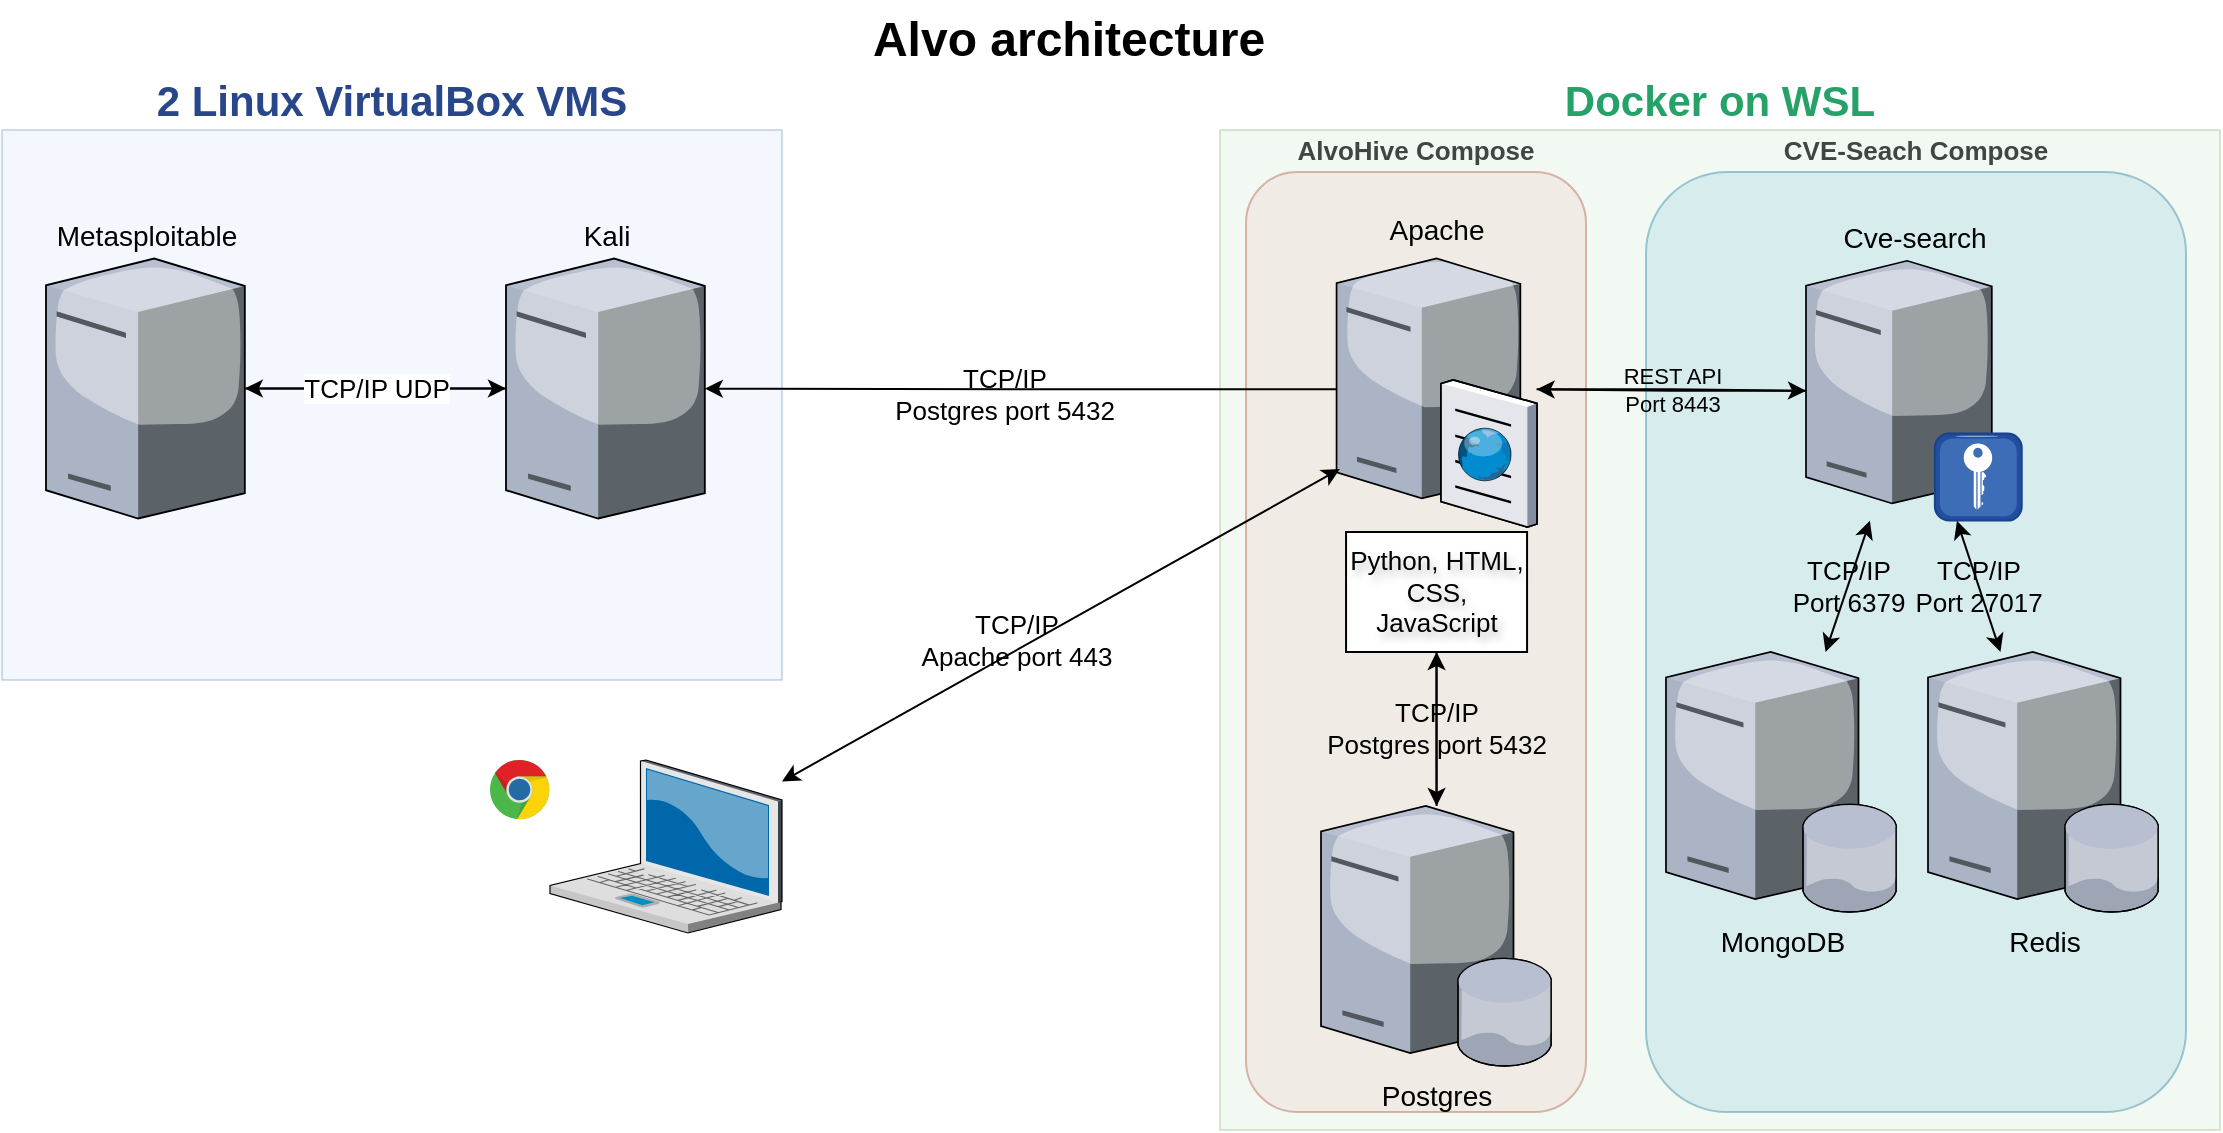 <mxfile version="24.6.2" type="device">
  <diagram name="Page-1" id="e3a06f82-3646-2815-327d-82caf3d4e204">
    <mxGraphModel dx="1821" dy="657" grid="1" gridSize="10" guides="1" tooltips="1" connect="1" arrows="1" fold="1" page="1" pageScale="1.5" pageWidth="1169" pageHeight="827" background="none" math="0" shadow="0">
      <root>
        <mxCell id="0" style=";html=1;" />
        <mxCell id="1" style=";html=1;" parent="0" />
        <mxCell id="NxJ2Amh68cbNFl4zd6if-7" value="AlvoHive Compose" style="rounded=1;whiteSpace=wrap;html=1;fillColor=#fad9d5;strokeColor=#ae4132;opacity=50;labelPosition=center;verticalLabelPosition=top;align=center;verticalAlign=bottom;fontStyle=1;fontSize=13;" parent="1" vertex="1">
          <mxGeometry x="850" y="126" width="170" height="470" as="geometry" />
        </mxCell>
        <mxCell id="NxJ2Amh68cbNFl4zd6if-5" value="CVE-Seach Compose" style="rounded=1;whiteSpace=wrap;html=1;fillColor=#b1ddf0;strokeColor=#10739e;opacity=50;labelPosition=center;verticalLabelPosition=top;align=center;verticalAlign=bottom;fontStyle=1;fontSize=13;" parent="1" vertex="1">
          <mxGeometry x="1050" y="126" width="270" height="470" as="geometry" />
        </mxCell>
        <mxCell id="jbzTZwGT330Ku82LHtjQ-9" value="2 Linux VirtualBox VMS" style="whiteSpace=wrap;html=1;fillColor=#dae8fc;strokeColor=#6c8ebf;opacity=30;labelPosition=center;verticalLabelPosition=top;align=center;verticalAlign=bottom;fontSize=21;fontStyle=1;fontColor=#27478a;imageAspect=0;" parent="1" vertex="1">
          <mxGeometry x="228" y="105" width="390" height="275" as="geometry" />
        </mxCell>
        <mxCell id="jbzTZwGT330Ku82LHtjQ-8" value="Docker on WSL" style="whiteSpace=wrap;html=1;aspect=fixed;fillColor=#d5e8d4;strokeColor=#82b366;opacity=30;labelPosition=center;verticalLabelPosition=top;align=center;verticalAlign=bottom;fontSize=21;fontColor=#26a269;fontStyle=1" parent="1" vertex="1">
          <mxGeometry x="837" y="105" width="500" height="500" as="geometry" />
        </mxCell>
        <mxCell id="jbzTZwGT330Ku82LHtjQ-19" style="edgeStyle=orthogonalEdgeStyle;rounded=0;orthogonalLoop=1;jettySize=auto;html=1;" parent="1" source="6a7d8f32e03d9370-15" target="jbzTZwGT330Ku82LHtjQ-1" edge="1">
          <mxGeometry relative="1" as="geometry" />
        </mxCell>
        <mxCell id="jbzTZwGT330Ku82LHtjQ-24" style="edgeStyle=orthogonalEdgeStyle;rounded=0;orthogonalLoop=1;jettySize=auto;html=1;" parent="1" source="6a7d8f32e03d9370-15" target="jbzTZwGT330Ku82LHtjQ-3" edge="1">
          <mxGeometry relative="1" as="geometry" />
        </mxCell>
        <mxCell id="NxJ2Amh68cbNFl4zd6if-1" value="TCP/IP&lt;br style=&quot;font-size: 13px;&quot;&gt;&lt;div style=&quot;font-size: 13px;&quot;&gt;Postgres port 5432&lt;/div&gt;" style="edgeLabel;html=1;align=center;verticalAlign=middle;resizable=0;points=[];labelBackgroundColor=none;fontSize=13;" parent="jbzTZwGT330Ku82LHtjQ-24" vertex="1" connectable="0">
          <mxGeometry x="0.055" y="2" relative="1" as="geometry">
            <mxPoint as="offset" />
          </mxGeometry>
        </mxCell>
        <mxCell id="6a7d8f32e03d9370-15" value="Apache" style="verticalLabelPosition=top;aspect=fixed;html=1;verticalAlign=bottom;strokeColor=none;shape=mxgraph.citrix.cache_server;fillColor=#66B2FF;gradientColor=#0066CC;fontSize=14;labelPosition=center;align=center;" parent="1" vertex="1">
          <mxGeometry x="895.28" y="166" width="100" height="137.32" as="geometry" />
        </mxCell>
        <mxCell id="6a7d8f32e03d9370-62" value="Alvo architecture" style="text;strokeColor=none;fillColor=none;html=1;fontSize=24;fontStyle=1;verticalAlign=middle;align=center;glass=0;rounded=0;shadow=0;" parent="1" vertex="1">
          <mxGeometry x="330" y="40" width="861" height="40" as="geometry" />
        </mxCell>
        <mxCell id="jbzTZwGT330Ku82LHtjQ-20" value="&lt;div&gt;REST API&lt;/div&gt;&lt;div&gt;Port 8443&lt;br&gt;&lt;/div&gt;" style="edgeStyle=orthogonalEdgeStyle;rounded=0;orthogonalLoop=1;jettySize=auto;html=1;labelBackgroundColor=none;" parent="1" source="jbzTZwGT330Ku82LHtjQ-1" target="6a7d8f32e03d9370-15" edge="1">
          <mxGeometry relative="1" as="geometry" />
        </mxCell>
        <object label="Cve-search" id="jbzTZwGT330Ku82LHtjQ-1">
          <mxCell style="verticalLabelPosition=top;sketch=0;aspect=fixed;html=1;verticalAlign=bottom;strokeColor=none;align=center;outlineConnect=0;shape=mxgraph.citrix.radius_server;labelPosition=center;fontSize=14;" parent="1" vertex="1">
            <mxGeometry x="1130" y="170.39" width="107.86" height="130" as="geometry" />
          </mxCell>
        </object>
        <mxCell id="jbzTZwGT330Ku82LHtjQ-21" style="edgeStyle=orthogonalEdgeStyle;rounded=0;orthogonalLoop=1;jettySize=auto;html=1;entryX=0.5;entryY=1;entryDx=0;entryDy=0;" parent="1" source="jbzTZwGT330Ku82LHtjQ-2" target="jbzTZwGT330Ku82LHtjQ-7" edge="1">
          <mxGeometry relative="1" as="geometry">
            <mxPoint x="927.5" y="336" as="targetPoint" />
          </mxGeometry>
        </mxCell>
        <mxCell id="jbzTZwGT330Ku82LHtjQ-2" value="Postgres" style="verticalLabelPosition=bottom;sketch=0;aspect=fixed;html=1;verticalAlign=top;strokeColor=none;align=center;outlineConnect=0;shape=mxgraph.citrix.database_server;fontSize=14;" parent="1" vertex="1">
          <mxGeometry x="887.5" y="443" width="115.56" height="130" as="geometry" />
        </mxCell>
        <mxCell id="jbzTZwGT330Ku82LHtjQ-22" style="edgeStyle=orthogonalEdgeStyle;rounded=0;orthogonalLoop=1;jettySize=auto;html=1;" parent="1" source="jbzTZwGT330Ku82LHtjQ-3" target="jbzTZwGT330Ku82LHtjQ-4" edge="1">
          <mxGeometry relative="1" as="geometry" />
        </mxCell>
        <mxCell id="jbzTZwGT330Ku82LHtjQ-3" value="Kali" style="verticalLabelPosition=top;sketch=0;aspect=fixed;html=1;verticalAlign=bottom;strokeColor=none;align=center;outlineConnect=0;shape=mxgraph.citrix.license_server;fontSize=14;labelPosition=center;" parent="1" vertex="1">
          <mxGeometry x="480" y="169.25" width="99.41" height="130" as="geometry" />
        </mxCell>
        <mxCell id="jbzTZwGT330Ku82LHtjQ-23" value="TCP/IP UDP" style="edgeStyle=orthogonalEdgeStyle;rounded=0;orthogonalLoop=1;jettySize=auto;html=1;fontSize=13;" parent="1" source="jbzTZwGT330Ku82LHtjQ-4" target="jbzTZwGT330Ku82LHtjQ-3" edge="1">
          <mxGeometry x="0.006" relative="1" as="geometry">
            <mxPoint as="offset" />
          </mxGeometry>
        </mxCell>
        <mxCell id="jbzTZwGT330Ku82LHtjQ-4" value="Metasploitable" style="verticalLabelPosition=top;sketch=0;aspect=fixed;html=1;verticalAlign=bottom;strokeColor=none;align=center;outlineConnect=0;shape=mxgraph.citrix.tower_server;labelPosition=center;fontSize=14;" parent="1" vertex="1">
          <mxGeometry x="250" y="169.25" width="99.41" height="130" as="geometry" />
        </mxCell>
        <mxCell id="jbzTZwGT330Ku82LHtjQ-18" value="&lt;div style=&quot;font-size: 13px;&quot;&gt;TCP/IP&lt;/div&gt;&lt;div style=&quot;font-size: 13px;&quot;&gt;Postgres port 5432&lt;br style=&quot;font-size: 13px;&quot;&gt;&lt;/div&gt;" style="edgeStyle=orthogonalEdgeStyle;rounded=0;orthogonalLoop=1;jettySize=auto;html=1;labelBackgroundColor=none;fontSize=13;" parent="1" source="jbzTZwGT330Ku82LHtjQ-7" target="jbzTZwGT330Ku82LHtjQ-2" edge="1">
          <mxGeometry relative="1" as="geometry">
            <mxPoint as="offset" />
          </mxGeometry>
        </mxCell>
        <mxCell id="jbzTZwGT330Ku82LHtjQ-7" value="Python, HTML, CSS, JavaScript" style="whiteSpace=wrap;html=1;fontSize=13;textShadow=1;" parent="1" vertex="1">
          <mxGeometry x="900.03" y="306" width="90.5" height="60" as="geometry" />
        </mxCell>
        <mxCell id="jbzTZwGT330Ku82LHtjQ-12" value="MongoDB" style="verticalLabelPosition=bottom;sketch=0;aspect=fixed;html=1;verticalAlign=top;strokeColor=none;align=center;outlineConnect=0;shape=mxgraph.citrix.database_server;fontSize=14;" parent="1" vertex="1">
          <mxGeometry x="1060" y="366" width="115.56" height="130" as="geometry" />
        </mxCell>
        <mxCell id="jbzTZwGT330Ku82LHtjQ-13" value="Redis" style="verticalLabelPosition=bottom;sketch=0;aspect=fixed;html=1;verticalAlign=top;strokeColor=none;align=center;outlineConnect=0;shape=mxgraph.citrix.database_server;fontSize=14;" parent="1" vertex="1">
          <mxGeometry x="1191" y="366" width="115.56" height="130" as="geometry" />
        </mxCell>
        <mxCell id="jbzTZwGT330Ku82LHtjQ-14" value="&lt;div style=&quot;font-size: 13px;&quot;&gt;TCP/IP&lt;/div&gt;&lt;div style=&quot;font-size: 13px;&quot;&gt;Port 6379&lt;br style=&quot;font-size: 13px;&quot;&gt;&lt;/div&gt;" style="endArrow=classic;startArrow=classic;html=1;rounded=0;labelBackgroundColor=none;fontSize=13;" parent="1" source="jbzTZwGT330Ku82LHtjQ-12" target="jbzTZwGT330Ku82LHtjQ-1" edge="1">
          <mxGeometry width="50" height="50" relative="1" as="geometry">
            <mxPoint x="1150" y="313.5" as="sourcePoint" />
            <mxPoint x="1200" y="263.5" as="targetPoint" />
          </mxGeometry>
        </mxCell>
        <mxCell id="jbzTZwGT330Ku82LHtjQ-15" value="&lt;div style=&quot;font-size: 13px;&quot;&gt;TCP/IP&lt;/div&gt;&lt;div style=&quot;font-size: 13px;&quot;&gt;Port 27017&lt;br style=&quot;font-size: 13px;&quot;&gt;&lt;/div&gt;" style="endArrow=classic;startArrow=classic;html=1;rounded=0;labelBackgroundColor=none;fontSize=13;" parent="1" source="jbzTZwGT330Ku82LHtjQ-13" target="jbzTZwGT330Ku82LHtjQ-1" edge="1">
          <mxGeometry width="50" height="50" relative="1" as="geometry">
            <mxPoint x="1160" y="376" as="sourcePoint" />
            <mxPoint x="1207" y="274" as="targetPoint" />
          </mxGeometry>
        </mxCell>
        <mxCell id="B6XY58PhpttoJ7p1MhuF-1" value="" style="verticalLabelPosition=bottom;sketch=0;aspect=fixed;html=1;verticalAlign=top;strokeColor=none;align=center;outlineConnect=0;shape=mxgraph.citrix.laptop_2;" vertex="1" parent="1">
          <mxGeometry x="502" y="420" width="116" height="86.5" as="geometry" />
        </mxCell>
        <mxCell id="B6XY58PhpttoJ7p1MhuF-2" value="" style="endArrow=classic;startArrow=classic;html=1;rounded=0;entryX=0.017;entryY=0.79;entryDx=0;entryDy=0;entryPerimeter=0;" edge="1" parent="1" source="B6XY58PhpttoJ7p1MhuF-1" target="6a7d8f32e03d9370-15">
          <mxGeometry width="50" height="50" relative="1" as="geometry">
            <mxPoint x="690" y="490" as="sourcePoint" />
            <mxPoint x="740" y="440" as="targetPoint" />
          </mxGeometry>
        </mxCell>
        <mxCell id="B6XY58PhpttoJ7p1MhuF-3" value="&lt;div style=&quot;font-size: 13px;&quot;&gt;TCP/IP&lt;/div&gt;&lt;div style=&quot;font-size: 13px;&quot;&gt;Apache port 443&lt;/div&gt;&lt;div style=&quot;font-size: 13px;&quot;&gt;&lt;br style=&quot;font-size: 13px;&quot;&gt;&lt;/div&gt;" style="edgeLabel;html=1;align=center;verticalAlign=middle;resizable=0;points=[];labelBackgroundColor=none;fontSize=13;" vertex="1" connectable="0" parent="B6XY58PhpttoJ7p1MhuF-2">
          <mxGeometry x="-0.172" y="-2" relative="1" as="geometry">
            <mxPoint as="offset" />
          </mxGeometry>
        </mxCell>
        <mxCell id="B6XY58PhpttoJ7p1MhuF-4" value="" style="dashed=0;outlineConnect=0;html=1;align=center;labelPosition=center;verticalLabelPosition=bottom;verticalAlign=top;shape=mxgraph.weblogos.chrome;aspect=fixed;" vertex="1" parent="1">
          <mxGeometry x="472" y="420" width="30" height="30.24" as="geometry" />
        </mxCell>
        <mxCell id="B6XY58PhpttoJ7p1MhuF-5" value="" style="shape=image;html=1;verticalAlign=top;verticalLabelPosition=bottom;labelBackgroundColor=#ffffff;imageAspect=0;aspect=fixed;image=https://cdn2.iconfinder.com/data/icons/browsers/Firefox.png" vertex="1" parent="1">
          <mxGeometry x="430" y="420" width="30" height="30" as="geometry" />
        </mxCell>
        <mxCell id="B6XY58PhpttoJ7p1MhuF-6" value="" style="shape=image;html=1;verticalAlign=top;verticalLabelPosition=bottom;labelBackgroundColor=#ffffff;imageAspect=0;aspect=fixed;image=https://cdn1.iconfinder.com/data/icons/Futurosoft%20Icons%200.5.2/128x128/apps/Explorer.png" vertex="1" parent="1">
          <mxGeometry x="430" y="450.24" width="30" height="30" as="geometry" />
        </mxCell>
        <mxCell id="B6XY58PhpttoJ7p1MhuF-7" value="" style="shape=image;html=1;verticalAlign=top;verticalLabelPosition=bottom;labelBackgroundColor=#ffffff;imageAspect=0;aspect=fixed;image=https://cdn0.iconfinder.com/data/icons/apple-apps/100/Apple_Safari-128.png" vertex="1" parent="1">
          <mxGeometry x="472" y="450.24" width="30" height="30" as="geometry" />
        </mxCell>
        <mxCell id="B6XY58PhpttoJ7p1MhuF-8" value="" style="shape=image;html=1;verticalAlign=top;verticalLabelPosition=bottom;labelBackgroundColor=#ffffff;imageAspect=0;aspect=fixed;image=https://cdn2.iconfinder.com/data/icons/social-media-2189/48/13-Opera-128.png" vertex="1" parent="1">
          <mxGeometry x="472" y="480.24" width="30" height="30" as="geometry" />
        </mxCell>
      </root>
    </mxGraphModel>
  </diagram>
</mxfile>

